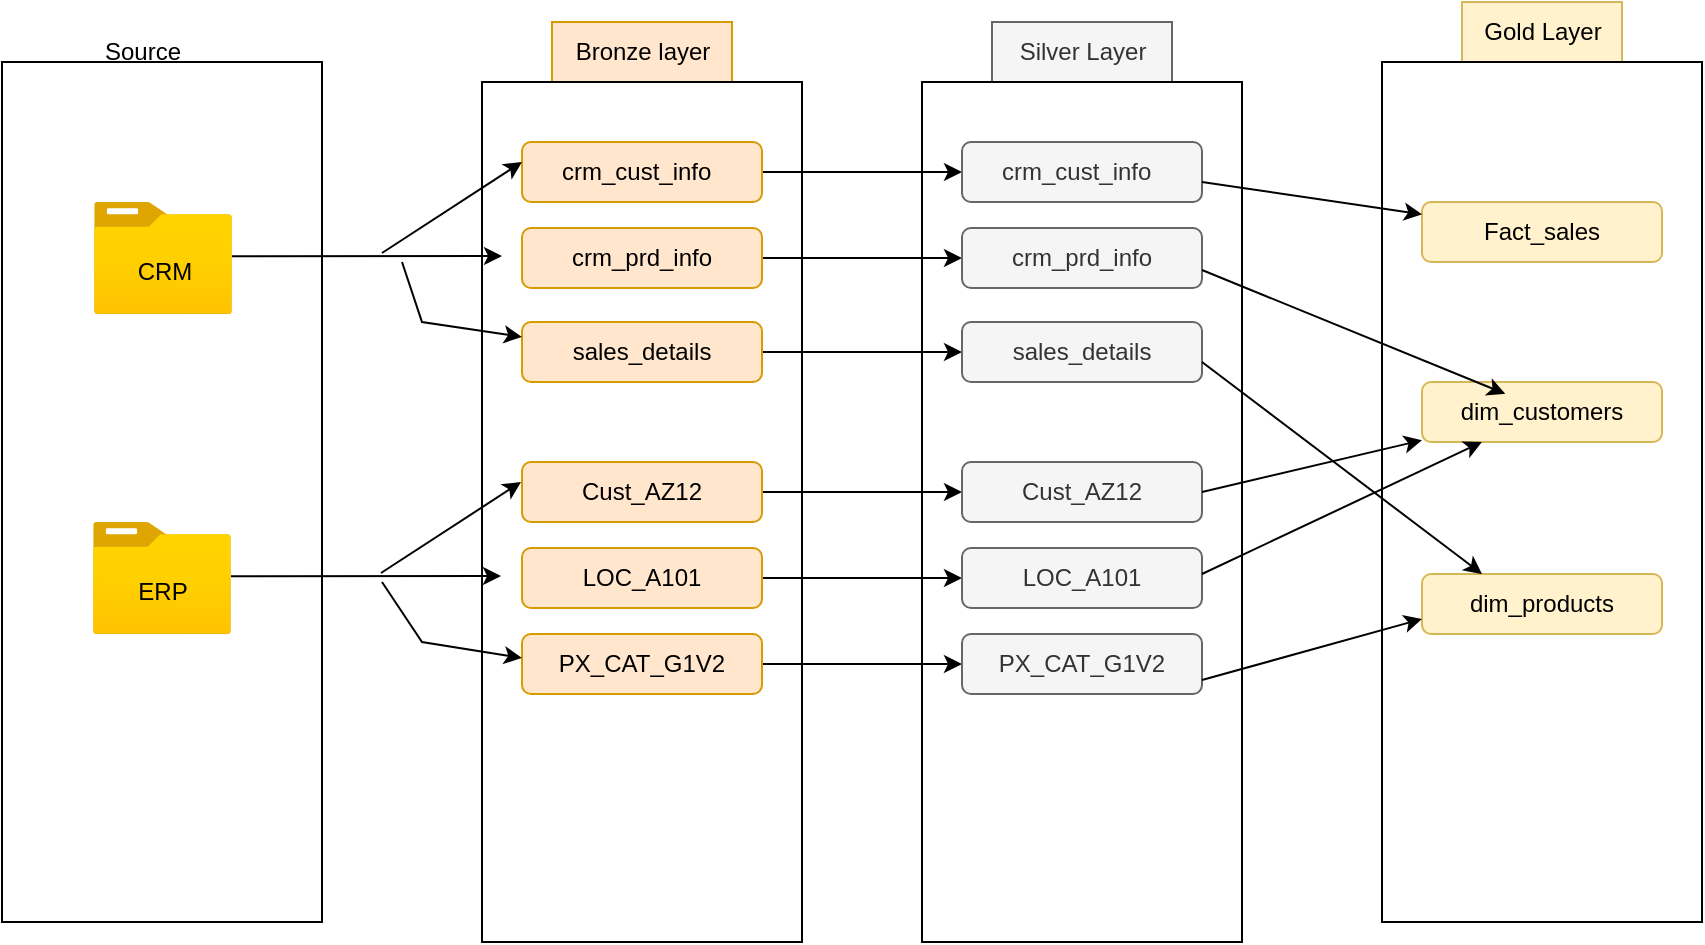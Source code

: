 <mxfile version="26.2.13">
  <diagram name="Page-1" id="mRoQogBHlf9ZXRFTWHwF">
    <mxGraphModel dx="1126" dy="596" grid="1" gridSize="10" guides="1" tooltips="1" connect="1" arrows="1" fold="1" page="1" pageScale="1" pageWidth="850" pageHeight="1100" math="0" shadow="0">
      <root>
        <mxCell id="0" />
        <mxCell id="1" parent="0" />
        <mxCell id="y7Qs26VnovLXlDxOvnUI-2" value="" style="rounded=0;whiteSpace=wrap;html=1;" parent="1" vertex="1">
          <mxGeometry x="90" y="150" width="160" height="430" as="geometry" />
        </mxCell>
        <mxCell id="y7Qs26VnovLXlDxOvnUI-3" value="Source" style="text;html=1;align=center;verticalAlign=middle;resizable=0;points=[];autosize=1;strokeColor=none;fillColor=none;" parent="1" vertex="1">
          <mxGeometry x="130" y="130" width="60" height="30" as="geometry" />
        </mxCell>
        <mxCell id="y7Qs26VnovLXlDxOvnUI-5" value="Bronze layer" style="text;html=1;align=center;verticalAlign=middle;resizable=0;points=[];autosize=1;strokeColor=#d79b00;fillColor=#ffe6cc;" parent="1" vertex="1">
          <mxGeometry x="365" y="130" width="90" height="30" as="geometry" />
        </mxCell>
        <mxCell id="y7Qs26VnovLXlDxOvnUI-6" value="" style="image;aspect=fixed;html=1;points=[];align=center;fontSize=12;image=img/lib/azure2/general/Folder_Blank.svg;" parent="1" vertex="1">
          <mxGeometry x="136" y="220" width="69" height="56.0" as="geometry" />
        </mxCell>
        <mxCell id="y7Qs26VnovLXlDxOvnUI-7" value="" style="image;aspect=fixed;html=1;points=[];align=center;fontSize=12;image=img/lib/azure2/general/Folder_Blank.svg;" parent="1" vertex="1">
          <mxGeometry x="135.5" y="380" width="69" height="56.0" as="geometry" />
        </mxCell>
        <mxCell id="ZeajC6-hlMoOcgF8UQjA-45" style="edgeStyle=orthogonalEdgeStyle;rounded=0;orthogonalLoop=1;jettySize=auto;html=1;entryX=0;entryY=0.5;entryDx=0;entryDy=0;" parent="1" source="y7Qs26VnovLXlDxOvnUI-8" target="ZeajC6-hlMoOcgF8UQjA-31" edge="1">
          <mxGeometry relative="1" as="geometry" />
        </mxCell>
        <mxCell id="y7Qs26VnovLXlDxOvnUI-8" value="crm_cust_info&lt;span style=&quot;white-space: pre;&quot;&gt;&#x9;&lt;/span&gt;" style="rounded=1;whiteSpace=wrap;html=1;fillColor=#ffe6cc;strokeColor=#d79b00;" parent="1" vertex="1">
          <mxGeometry x="350" y="190" width="120" height="30" as="geometry" />
        </mxCell>
        <mxCell id="ZeajC6-hlMoOcgF8UQjA-46" style="edgeStyle=orthogonalEdgeStyle;rounded=0;orthogonalLoop=1;jettySize=auto;html=1;entryX=0;entryY=0.5;entryDx=0;entryDy=0;" parent="1" source="y7Qs26VnovLXlDxOvnUI-9" target="ZeajC6-hlMoOcgF8UQjA-32" edge="1">
          <mxGeometry relative="1" as="geometry" />
        </mxCell>
        <mxCell id="y7Qs26VnovLXlDxOvnUI-9" value="crm_prd_info" style="rounded=1;whiteSpace=wrap;html=1;fillColor=#ffe6cc;strokeColor=#d79b00;" parent="1" vertex="1">
          <mxGeometry x="350" y="233" width="120" height="30" as="geometry" />
        </mxCell>
        <mxCell id="ZeajC6-hlMoOcgF8UQjA-42" value="" style="edgeStyle=orthogonalEdgeStyle;rounded=0;orthogonalLoop=1;jettySize=auto;html=1;" parent="1" source="y7Qs26VnovLXlDxOvnUI-10" target="ZeajC6-hlMoOcgF8UQjA-33" edge="1">
          <mxGeometry relative="1" as="geometry" />
        </mxCell>
        <mxCell id="y7Qs26VnovLXlDxOvnUI-10" value="sales_details" style="rounded=1;whiteSpace=wrap;html=1;fillColor=#ffe6cc;strokeColor=#d79b00;" parent="1" vertex="1">
          <mxGeometry x="350" y="280" width="120" height="30" as="geometry" />
        </mxCell>
        <mxCell id="ZeajC6-hlMoOcgF8UQjA-47" style="edgeStyle=orthogonalEdgeStyle;rounded=0;orthogonalLoop=1;jettySize=auto;html=1;entryX=0;entryY=0.5;entryDx=0;entryDy=0;" parent="1" source="y7Qs26VnovLXlDxOvnUI-11" target="ZeajC6-hlMoOcgF8UQjA-34" edge="1">
          <mxGeometry relative="1" as="geometry" />
        </mxCell>
        <mxCell id="y7Qs26VnovLXlDxOvnUI-11" value="Cust_AZ12" style="rounded=1;whiteSpace=wrap;html=1;fillColor=#ffe6cc;strokeColor=#d79b00;" parent="1" vertex="1">
          <mxGeometry x="350" y="350" width="120" height="30" as="geometry" />
        </mxCell>
        <mxCell id="ZeajC6-hlMoOcgF8UQjA-48" style="edgeStyle=orthogonalEdgeStyle;rounded=0;orthogonalLoop=1;jettySize=auto;html=1;entryX=0;entryY=0.5;entryDx=0;entryDy=0;" parent="1" source="y7Qs26VnovLXlDxOvnUI-12" target="ZeajC6-hlMoOcgF8UQjA-35" edge="1">
          <mxGeometry relative="1" as="geometry" />
        </mxCell>
        <mxCell id="y7Qs26VnovLXlDxOvnUI-12" value="LOC_A101" style="rounded=1;whiteSpace=wrap;html=1;fillColor=#ffe6cc;strokeColor=#d79b00;" parent="1" vertex="1">
          <mxGeometry x="350" y="393" width="120" height="30" as="geometry" />
        </mxCell>
        <mxCell id="ZeajC6-hlMoOcgF8UQjA-49" style="edgeStyle=orthogonalEdgeStyle;rounded=0;orthogonalLoop=1;jettySize=auto;html=1;" parent="1" source="y7Qs26VnovLXlDxOvnUI-13" target="ZeajC6-hlMoOcgF8UQjA-36" edge="1">
          <mxGeometry relative="1" as="geometry" />
        </mxCell>
        <mxCell id="y7Qs26VnovLXlDxOvnUI-13" value="PX_CAT_G1V2" style="rounded=1;whiteSpace=wrap;html=1;fillColor=#ffe6cc;strokeColor=#d79b00;" parent="1" vertex="1">
          <mxGeometry x="350" y="436" width="120" height="30" as="geometry" />
        </mxCell>
        <mxCell id="y7Qs26VnovLXlDxOvnUI-15" value="" style="endArrow=classic;html=1;rounded=0;" parent="1" edge="1">
          <mxGeometry width="50" height="50" relative="1" as="geometry">
            <mxPoint x="205" y="247.146" as="sourcePoint" />
            <mxPoint x="340" y="247" as="targetPoint" />
          </mxGeometry>
        </mxCell>
        <mxCell id="y7Qs26VnovLXlDxOvnUI-17" value="" style="endArrow=classic;html=1;rounded=0;" parent="1" edge="1">
          <mxGeometry width="50" height="50" relative="1" as="geometry">
            <mxPoint x="280" y="245.5" as="sourcePoint" />
            <mxPoint x="350" y="200" as="targetPoint" />
          </mxGeometry>
        </mxCell>
        <mxCell id="y7Qs26VnovLXlDxOvnUI-18" value="" style="endArrow=classic;html=1;rounded=0;entryX=0;entryY=0.25;entryDx=0;entryDy=0;" parent="1" target="y7Qs26VnovLXlDxOvnUI-10" edge="1">
          <mxGeometry width="50" height="50" relative="1" as="geometry">
            <mxPoint x="290" y="250" as="sourcePoint" />
            <mxPoint x="350" y="240" as="targetPoint" />
            <Array as="points">
              <mxPoint x="300" y="280" />
            </Array>
          </mxGeometry>
        </mxCell>
        <mxCell id="y7Qs26VnovLXlDxOvnUI-25" value="" style="endArrow=classic;html=1;rounded=0;" parent="1" edge="1">
          <mxGeometry width="50" height="50" relative="1" as="geometry">
            <mxPoint x="204.5" y="407.146" as="sourcePoint" />
            <mxPoint x="339.5" y="407" as="targetPoint" />
          </mxGeometry>
        </mxCell>
        <mxCell id="y7Qs26VnovLXlDxOvnUI-26" value="" style="endArrow=classic;html=1;rounded=0;" parent="1" edge="1">
          <mxGeometry width="50" height="50" relative="1" as="geometry">
            <mxPoint x="279.5" y="405.5" as="sourcePoint" />
            <mxPoint x="349.5" y="360" as="targetPoint" />
          </mxGeometry>
        </mxCell>
        <mxCell id="y7Qs26VnovLXlDxOvnUI-27" value="" style="endArrow=classic;html=1;rounded=0;entryX=0;entryY=0.25;entryDx=0;entryDy=0;" parent="1" edge="1">
          <mxGeometry width="50" height="50" relative="1" as="geometry">
            <mxPoint x="280" y="410" as="sourcePoint" />
            <mxPoint x="350" y="448" as="targetPoint" />
            <Array as="points">
              <mxPoint x="300" y="440" />
            </Array>
          </mxGeometry>
        </mxCell>
        <mxCell id="y7Qs26VnovLXlDxOvnUI-28" value="ERP" style="text;html=1;align=center;verticalAlign=middle;resizable=0;points=[];autosize=1;strokeColor=none;fillColor=none;" parent="1" vertex="1">
          <mxGeometry x="145" y="400" width="50" height="30" as="geometry" />
        </mxCell>
        <mxCell id="y7Qs26VnovLXlDxOvnUI-29" value="CRM" style="text;html=1;align=center;verticalAlign=middle;resizable=0;points=[];autosize=1;strokeColor=none;fillColor=none;" parent="1" vertex="1">
          <mxGeometry x="145.5" y="240" width="50" height="30" as="geometry" />
        </mxCell>
        <mxCell id="ZeajC6-hlMoOcgF8UQjA-30" value="Silver Layer" style="text;html=1;align=center;verticalAlign=middle;resizable=0;points=[];autosize=1;fillColor=#f5f5f5;fontColor=#333333;strokeColor=#666666;" parent="1" vertex="1">
          <mxGeometry x="585" y="130" width="90" height="30" as="geometry" />
        </mxCell>
        <mxCell id="ZeajC6-hlMoOcgF8UQjA-31" value="crm_cust_info&lt;span style=&quot;white-space: pre;&quot;&gt;&#x9;&lt;/span&gt;" style="rounded=1;whiteSpace=wrap;html=1;fillColor=#f5f5f5;fontColor=#333333;strokeColor=#666666;" parent="1" vertex="1">
          <mxGeometry x="570" y="190" width="120" height="30" as="geometry" />
        </mxCell>
        <mxCell id="ZeajC6-hlMoOcgF8UQjA-32" value="crm_prd_info" style="rounded=1;whiteSpace=wrap;html=1;fillColor=#f5f5f5;fontColor=#333333;strokeColor=#666666;" parent="1" vertex="1">
          <mxGeometry x="570" y="233" width="120" height="30" as="geometry" />
        </mxCell>
        <mxCell id="ZeajC6-hlMoOcgF8UQjA-33" value="sales_details" style="rounded=1;whiteSpace=wrap;html=1;fillColor=#f5f5f5;fontColor=#333333;strokeColor=#666666;" parent="1" vertex="1">
          <mxGeometry x="570" y="280" width="120" height="30" as="geometry" />
        </mxCell>
        <mxCell id="ZeajC6-hlMoOcgF8UQjA-34" value="Cust_AZ12" style="rounded=1;whiteSpace=wrap;html=1;fillColor=#f5f5f5;fontColor=#333333;strokeColor=#666666;" parent="1" vertex="1">
          <mxGeometry x="570" y="350" width="120" height="30" as="geometry" />
        </mxCell>
        <mxCell id="ZeajC6-hlMoOcgF8UQjA-35" value="LOC_A101" style="rounded=1;whiteSpace=wrap;html=1;fillColor=#f5f5f5;fontColor=#333333;strokeColor=#666666;" parent="1" vertex="1">
          <mxGeometry x="570" y="393" width="120" height="30" as="geometry" />
        </mxCell>
        <mxCell id="ZeajC6-hlMoOcgF8UQjA-36" value="PX_CAT_G1V2" style="rounded=1;whiteSpace=wrap;html=1;fillColor=#f5f5f5;fontColor=#333333;strokeColor=#666666;" parent="1" vertex="1">
          <mxGeometry x="570" y="436" width="120" height="30" as="geometry" />
        </mxCell>
        <mxCell id="yQsiG4Uy7eaGlblGzbtQ-1" value="" style="rounded=0;whiteSpace=wrap;html=1;fillColor=none;" vertex="1" parent="1">
          <mxGeometry x="330" y="160" width="160" height="430" as="geometry" />
        </mxCell>
        <mxCell id="yQsiG4Uy7eaGlblGzbtQ-2" value="" style="rounded=0;whiteSpace=wrap;html=1;fillColor=none;" vertex="1" parent="1">
          <mxGeometry x="550" y="160" width="160" height="430" as="geometry" />
        </mxCell>
        <mxCell id="yQsiG4Uy7eaGlblGzbtQ-3" value="Gold Layer" style="text;html=1;align=center;verticalAlign=middle;resizable=0;points=[];autosize=1;fillColor=#fff2cc;strokeColor=#d6b656;" vertex="1" parent="1">
          <mxGeometry x="820" y="120" width="80" height="30" as="geometry" />
        </mxCell>
        <mxCell id="yQsiG4Uy7eaGlblGzbtQ-4" value="" style="rounded=0;whiteSpace=wrap;html=1;fillColor=none;" vertex="1" parent="1">
          <mxGeometry x="780" y="150" width="160" height="430" as="geometry" />
        </mxCell>
        <mxCell id="yQsiG4Uy7eaGlblGzbtQ-7" value="Fact_sales" style="rounded=1;whiteSpace=wrap;html=1;fillColor=#fff2cc;strokeColor=#d6b656;" vertex="1" parent="1">
          <mxGeometry x="800" y="220" width="120" height="30" as="geometry" />
        </mxCell>
        <mxCell id="yQsiG4Uy7eaGlblGzbtQ-10" value="dim_customers" style="rounded=1;whiteSpace=wrap;html=1;fillColor=#fff2cc;strokeColor=#d6b656;" vertex="1" parent="1">
          <mxGeometry x="800" y="310" width="120" height="30" as="geometry" />
        </mxCell>
        <mxCell id="yQsiG4Uy7eaGlblGzbtQ-13" value="dim_products" style="rounded=1;whiteSpace=wrap;html=1;fillColor=#fff2cc;strokeColor=#d6b656;" vertex="1" parent="1">
          <mxGeometry x="800" y="406" width="120" height="30" as="geometry" />
        </mxCell>
        <mxCell id="yQsiG4Uy7eaGlblGzbtQ-14" value="" style="endArrow=classic;html=1;rounded=0;" edge="1" parent="1" target="yQsiG4Uy7eaGlblGzbtQ-7">
          <mxGeometry width="50" height="50" relative="1" as="geometry">
            <mxPoint x="690" y="210" as="sourcePoint" />
            <mxPoint x="740" y="160" as="targetPoint" />
          </mxGeometry>
        </mxCell>
        <mxCell id="yQsiG4Uy7eaGlblGzbtQ-15" value="" style="endArrow=classic;html=1;rounded=0;entryX=0.347;entryY=0.197;entryDx=0;entryDy=0;entryPerimeter=0;" edge="1" parent="1" target="yQsiG4Uy7eaGlblGzbtQ-10">
          <mxGeometry width="50" height="50" relative="1" as="geometry">
            <mxPoint x="690" y="254" as="sourcePoint" />
            <mxPoint x="800" y="270" as="targetPoint" />
          </mxGeometry>
        </mxCell>
        <mxCell id="yQsiG4Uy7eaGlblGzbtQ-16" value="" style="endArrow=classic;html=1;rounded=0;entryX=0.25;entryY=0;entryDx=0;entryDy=0;" edge="1" parent="1" target="yQsiG4Uy7eaGlblGzbtQ-13">
          <mxGeometry width="50" height="50" relative="1" as="geometry">
            <mxPoint x="690" y="300" as="sourcePoint" />
            <mxPoint x="842" y="362" as="targetPoint" />
          </mxGeometry>
        </mxCell>
        <mxCell id="yQsiG4Uy7eaGlblGzbtQ-17" value="" style="endArrow=classic;html=1;rounded=0;" edge="1" parent="1" target="yQsiG4Uy7eaGlblGzbtQ-10">
          <mxGeometry width="50" height="50" relative="1" as="geometry">
            <mxPoint x="690" y="365" as="sourcePoint" />
            <mxPoint x="814" y="477" as="targetPoint" />
          </mxGeometry>
        </mxCell>
        <mxCell id="yQsiG4Uy7eaGlblGzbtQ-19" value="" style="endArrow=classic;html=1;rounded=0;entryX=0.25;entryY=1;entryDx=0;entryDy=0;" edge="1" parent="1" target="yQsiG4Uy7eaGlblGzbtQ-10">
          <mxGeometry width="50" height="50" relative="1" as="geometry">
            <mxPoint x="690" y="406" as="sourcePoint" />
            <mxPoint x="800" y="380" as="targetPoint" />
          </mxGeometry>
        </mxCell>
        <mxCell id="yQsiG4Uy7eaGlblGzbtQ-21" value="" style="endArrow=classic;html=1;rounded=0;entryX=0;entryY=0.75;entryDx=0;entryDy=0;" edge="1" parent="1" target="yQsiG4Uy7eaGlblGzbtQ-13">
          <mxGeometry width="50" height="50" relative="1" as="geometry">
            <mxPoint x="690" y="459" as="sourcePoint" />
            <mxPoint x="830" y="393" as="targetPoint" />
          </mxGeometry>
        </mxCell>
      </root>
    </mxGraphModel>
  </diagram>
</mxfile>
